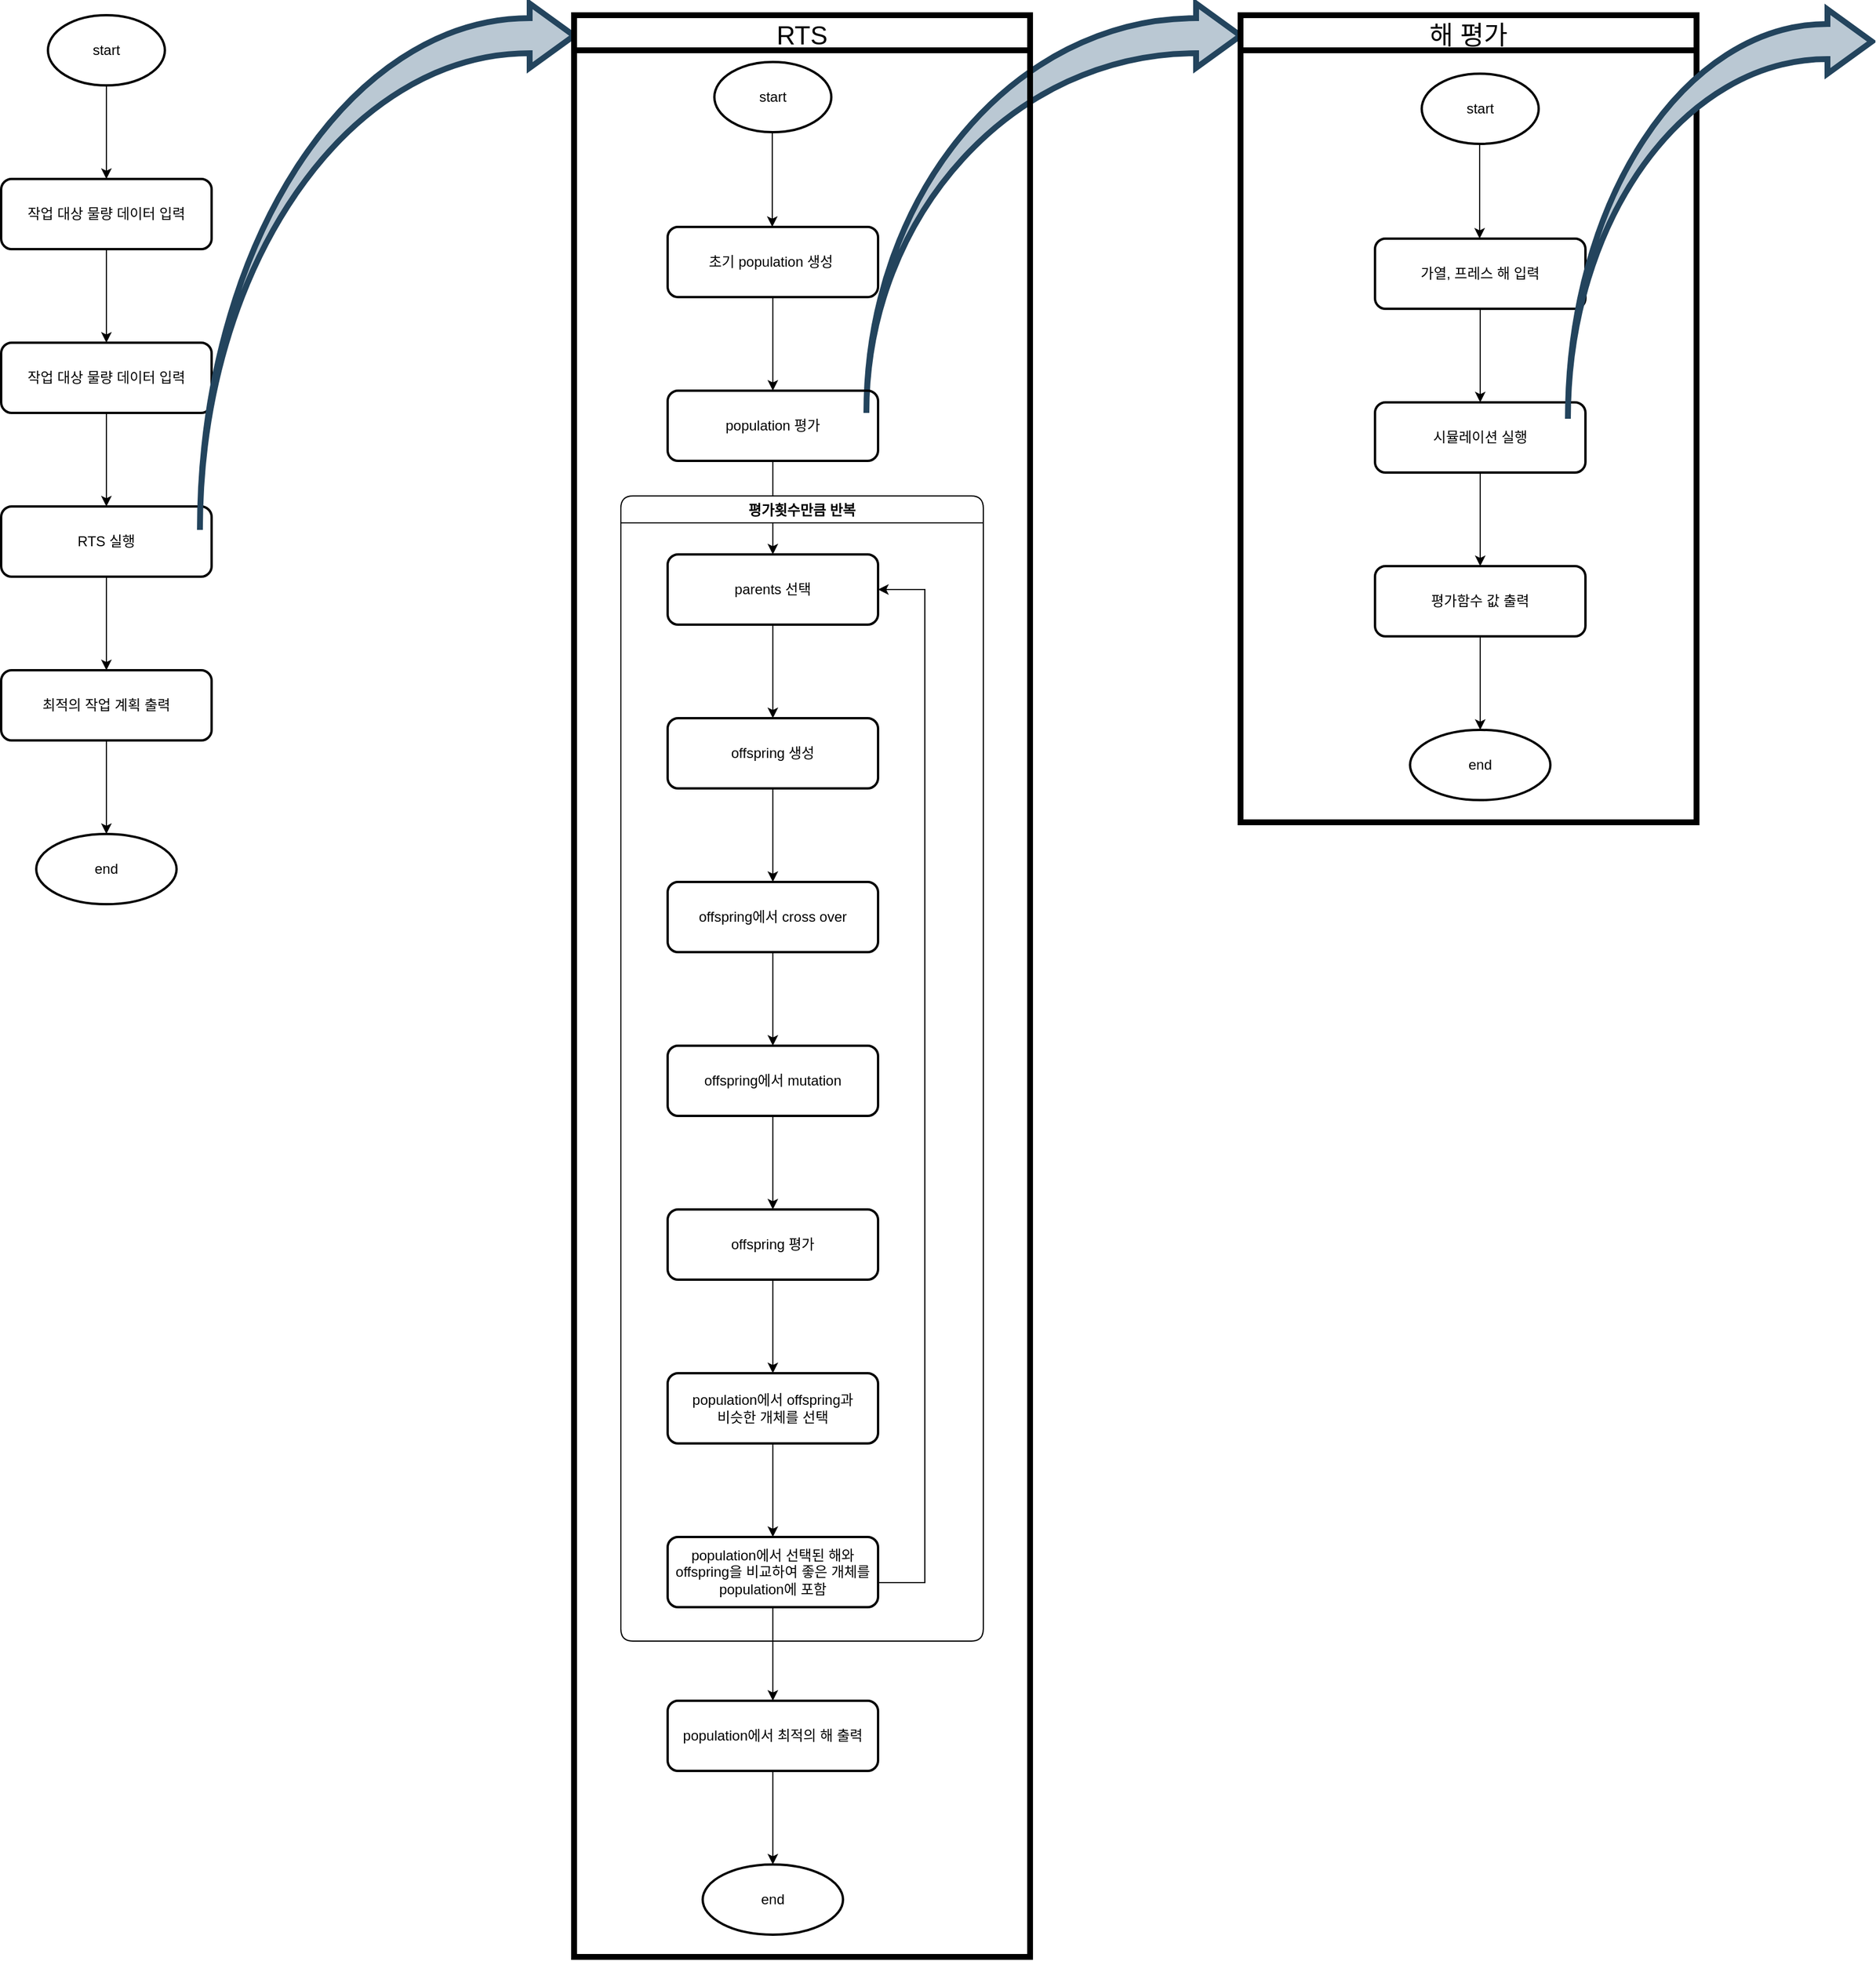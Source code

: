 <mxfile version="15.5.2" type="github">
  <diagram id="fW7LUWNkY5o2Ss0ZAoLt" name="Page-1">
    <mxGraphModel dx="2243" dy="1117" grid="1" gridSize="10" guides="1" tooltips="1" connect="1" arrows="1" fold="1" page="1" pageScale="1" pageWidth="827" pageHeight="1169" math="0" shadow="0">
      <root>
        <mxCell id="0" />
        <mxCell id="1" parent="0" />
        <mxCell id="fRPxh2oKRWq0fPCIgvZK-139" value="" style="edgeStyle=orthogonalEdgeStyle;rounded=0;orthogonalLoop=1;jettySize=auto;html=1;strokeColor=#000000;" parent="1" source="fRPxh2oKRWq0fPCIgvZK-104" target="fRPxh2oKRWq0fPCIgvZK-138" edge="1">
          <mxGeometry relative="1" as="geometry" />
        </mxCell>
        <mxCell id="fRPxh2oKRWq0fPCIgvZK-104" value="start" style="strokeWidth=2;html=1;shape=mxgraph.flowchart.start_1;whiteSpace=wrap;rounded=0;shadow=0;glass=0;sketch=0;fillColor=none;" parent="1" vertex="1">
          <mxGeometry x="70" y="20" width="100" height="60" as="geometry" />
        </mxCell>
        <mxCell id="fRPxh2oKRWq0fPCIgvZK-120" value="" style="edgeStyle=orthogonalEdgeStyle;rounded=0;orthogonalLoop=1;jettySize=auto;html=1;strokeColor=#000000;endArrow=none;" parent="1" edge="1">
          <mxGeometry relative="1" as="geometry">
            <mxPoint x="120" y="320" as="sourcePoint" />
            <mxPoint x="120" y="320" as="targetPoint" />
          </mxGeometry>
        </mxCell>
        <mxCell id="fRPxh2oKRWq0fPCIgvZK-141" value="" style="edgeStyle=orthogonalEdgeStyle;rounded=0;orthogonalLoop=1;jettySize=auto;html=1;strokeColor=#000000;" parent="1" source="fRPxh2oKRWq0fPCIgvZK-138" target="fRPxh2oKRWq0fPCIgvZK-140" edge="1">
          <mxGeometry relative="1" as="geometry" />
        </mxCell>
        <mxCell id="fRPxh2oKRWq0fPCIgvZK-138" value="작업 대상 물량 데이터 입력" style="whiteSpace=wrap;html=1;rounded=1;shadow=0;strokeWidth=2;fillColor=none;glass=0;sketch=0;" parent="1" vertex="1">
          <mxGeometry x="30" y="160" width="180" height="60" as="geometry" />
        </mxCell>
        <mxCell id="v-17-OC-P9FDrguMw_rc-5" value="" style="edgeStyle=orthogonalEdgeStyle;rounded=0;orthogonalLoop=1;jettySize=auto;html=1;" edge="1" parent="1" source="fRPxh2oKRWq0fPCIgvZK-140" target="v-17-OC-P9FDrguMw_rc-4">
          <mxGeometry relative="1" as="geometry" />
        </mxCell>
        <mxCell id="fRPxh2oKRWq0fPCIgvZK-140" value="작업 대상 물량 데이터 입력" style="whiteSpace=wrap;html=1;rounded=1;shadow=0;strokeWidth=2;fillColor=none;glass=0;sketch=0;" parent="1" vertex="1">
          <mxGeometry x="30" y="300" width="180" height="60" as="geometry" />
        </mxCell>
        <mxCell id="v-17-OC-P9FDrguMw_rc-8" value="" style="edgeStyle=orthogonalEdgeStyle;rounded=0;orthogonalLoop=1;jettySize=auto;html=1;" edge="1" parent="1" source="v-17-OC-P9FDrguMw_rc-4" target="v-17-OC-P9FDrguMw_rc-7">
          <mxGeometry relative="1" as="geometry" />
        </mxCell>
        <mxCell id="v-17-OC-P9FDrguMw_rc-4" value="RTS 실행" style="whiteSpace=wrap;html=1;rounded=1;shadow=0;strokeWidth=2;fillColor=none;glass=0;sketch=0;" vertex="1" parent="1">
          <mxGeometry x="30" y="440" width="180" height="60" as="geometry" />
        </mxCell>
        <mxCell id="v-17-OC-P9FDrguMw_rc-10" value="" style="edgeStyle=orthogonalEdgeStyle;rounded=0;orthogonalLoop=1;jettySize=auto;html=1;" edge="1" parent="1" source="v-17-OC-P9FDrguMw_rc-7" target="v-17-OC-P9FDrguMw_rc-9">
          <mxGeometry relative="1" as="geometry" />
        </mxCell>
        <mxCell id="v-17-OC-P9FDrguMw_rc-7" value="최적의 작업 계획 출력" style="whiteSpace=wrap;html=1;rounded=1;shadow=0;strokeWidth=2;fillColor=none;glass=0;sketch=0;" vertex="1" parent="1">
          <mxGeometry x="30" y="580" width="180" height="60" as="geometry" />
        </mxCell>
        <mxCell id="v-17-OC-P9FDrguMw_rc-9" value="end" style="ellipse;whiteSpace=wrap;html=1;rounded=1;shadow=0;strokeWidth=2;fillColor=none;glass=0;sketch=0;" vertex="1" parent="1">
          <mxGeometry x="60" y="720" width="120" height="60" as="geometry" />
        </mxCell>
        <mxCell id="v-17-OC-P9FDrguMw_rc-53" value="" style="html=1;shadow=0;dashed=0;align=center;verticalAlign=middle;shape=mxgraph.arrows2.jumpInArrow;dy=15;dx=38;arrowHead=55;rounded=1;strokeWidth=5;fillColor=#bac8d3;strokeColor=#23445d;" vertex="1" parent="1">
          <mxGeometry x="200" y="10" width="320" height="450" as="geometry" />
        </mxCell>
        <mxCell id="v-17-OC-P9FDrguMw_rc-68" value="" style="html=1;shadow=0;dashed=0;align=center;verticalAlign=middle;shape=mxgraph.arrows2.jumpInArrow;dy=15;dx=38;arrowHead=55;rounded=1;strokeWidth=5;fillColor=#bac8d3;strokeColor=#23445d;" vertex="1" parent="1">
          <mxGeometry x="770" y="10" width="320" height="350" as="geometry" />
        </mxCell>
        <mxCell id="v-17-OC-P9FDrguMw_rc-54" value="start" style="strokeWidth=2;html=1;shape=mxgraph.flowchart.start_1;whiteSpace=wrap;rounded=0;shadow=0;glass=0;sketch=0;fillColor=none;" vertex="1" parent="1">
          <mxGeometry x="1245" y="70" width="100" height="60" as="geometry" />
        </mxCell>
        <mxCell id="v-17-OC-P9FDrguMw_rc-59" value="" style="edgeStyle=orthogonalEdgeStyle;rounded=0;orthogonalLoop=1;jettySize=auto;html=1;strokeColor=#000000;" edge="1" parent="1">
          <mxGeometry x="1100" y="60" as="geometry">
            <mxPoint x="1294.5" y="131" as="sourcePoint" />
            <mxPoint x="1294.5" y="211" as="targetPoint" />
            <Array as="points">
              <mxPoint x="1295" y="180" />
              <mxPoint x="1295" y="180" />
            </Array>
          </mxGeometry>
        </mxCell>
        <mxCell id="v-17-OC-P9FDrguMw_rc-60" value="가열, 프레스 해 입력" style="whiteSpace=wrap;html=1;rounded=1;shadow=0;strokeWidth=2;fillColor=none;glass=0;sketch=0;" vertex="1" parent="1">
          <mxGeometry x="1205" y="211" width="180" height="60" as="geometry" />
        </mxCell>
        <mxCell id="v-17-OC-P9FDrguMw_rc-61" value="시뮬레이션 실행" style="whiteSpace=wrap;html=1;rounded=1;shadow=0;strokeWidth=2;fillColor=none;glass=0;sketch=0;" vertex="1" parent="1">
          <mxGeometry x="1205" y="351" width="180" height="60" as="geometry" />
        </mxCell>
        <mxCell id="v-17-OC-P9FDrguMw_rc-62" value="" style="edgeStyle=orthogonalEdgeStyle;rounded=0;orthogonalLoop=1;jettySize=auto;html=1;shadow=0;" edge="1" parent="1" source="v-17-OC-P9FDrguMw_rc-60" target="v-17-OC-P9FDrguMw_rc-61">
          <mxGeometry x="1100" y="60" as="geometry" />
        </mxCell>
        <mxCell id="v-17-OC-P9FDrguMw_rc-63" value="평가함수 값 출력" style="whiteSpace=wrap;html=1;rounded=1;shadow=0;strokeWidth=2;fillColor=none;glass=0;sketch=0;" vertex="1" parent="1">
          <mxGeometry x="1205" y="491" width="180" height="60" as="geometry" />
        </mxCell>
        <mxCell id="v-17-OC-P9FDrguMw_rc-64" value="" style="edgeStyle=orthogonalEdgeStyle;rounded=0;orthogonalLoop=1;jettySize=auto;html=1;shadow=0;" edge="1" parent="1" source="v-17-OC-P9FDrguMw_rc-61" target="v-17-OC-P9FDrguMw_rc-63">
          <mxGeometry x="1100" y="60" as="geometry" />
        </mxCell>
        <mxCell id="v-17-OC-P9FDrguMw_rc-65" value="end" style="ellipse;whiteSpace=wrap;html=1;rounded=1;shadow=0;strokeWidth=2;fillColor=none;glass=0;sketch=0;" vertex="1" parent="1">
          <mxGeometry x="1235" y="631" width="120" height="60" as="geometry" />
        </mxCell>
        <mxCell id="v-17-OC-P9FDrguMw_rc-66" value="" style="edgeStyle=orthogonalEdgeStyle;rounded=0;orthogonalLoop=1;jettySize=auto;html=1;shadow=0;" edge="1" parent="1" source="v-17-OC-P9FDrguMw_rc-63" target="v-17-OC-P9FDrguMw_rc-65">
          <mxGeometry x="1100" y="60" as="geometry" />
        </mxCell>
        <mxCell id="v-17-OC-P9FDrguMw_rc-80" value="해 평가" style="swimlane;fontStyle=0;childLayout=stackLayout;horizontal=1;startSize=30;horizontalStack=0;resizeParent=1;resizeParentMax=0;resizeLast=0;collapsible=1;marginBottom=0;align=center;fontSize=22;rounded=0;strokeWidth=5;swimlaneLine=1;" vertex="1" parent="1">
          <mxGeometry x="1090" y="20" width="390" height="690" as="geometry" />
        </mxCell>
        <mxCell id="v-17-OC-P9FDrguMw_rc-81" value="" style="html=1;shadow=0;dashed=0;align=center;verticalAlign=middle;shape=mxgraph.arrows2.jumpInArrow;dy=15;dx=38;arrowHead=55;rounded=1;strokeWidth=5;fillColor=#bac8d3;strokeColor=#23445d;" vertex="1" parent="1">
          <mxGeometry x="1370" y="15" width="260" height="350" as="geometry" />
        </mxCell>
        <mxCell id="v-17-OC-P9FDrguMw_rc-82" value="" style="group;strokeWidth=2;" vertex="1" connectable="0" parent="1">
          <mxGeometry x="520" y="20" width="390" height="1660" as="geometry" />
        </mxCell>
        <mxCell id="v-17-OC-P9FDrguMw_rc-75" value="RTS" style="swimlane;fontStyle=0;childLayout=stackLayout;horizontal=1;startSize=30;horizontalStack=0;resizeParent=1;resizeParentMax=0;resizeLast=0;collapsible=1;marginBottom=0;align=center;fontSize=22;rounded=0;strokeWidth=5;swimlaneLine=1;" vertex="1" parent="v-17-OC-P9FDrguMw_rc-82">
          <mxGeometry width="390" height="1660" as="geometry" />
        </mxCell>
        <mxCell id="v-17-OC-P9FDrguMw_rc-34" value="" style="edgeStyle=orthogonalEdgeStyle;rounded=0;orthogonalLoop=1;jettySize=auto;html=1;shadow=0;" edge="1" parent="v-17-OC-P9FDrguMw_rc-82" source="v-17-OC-P9FDrguMw_rc-14">
          <mxGeometry y="30" as="geometry">
            <mxPoint x="170" y="431" as="targetPoint" />
          </mxGeometry>
        </mxCell>
        <mxCell id="v-17-OC-P9FDrguMw_rc-14" value="population 평가" style="whiteSpace=wrap;html=1;rounded=1;shadow=0;strokeWidth=2;fillColor=none;glass=0;sketch=0;" vertex="1" parent="v-17-OC-P9FDrguMw_rc-82">
          <mxGeometry x="80" y="321" width="180" height="60" as="geometry" />
        </mxCell>
        <mxCell id="v-17-OC-P9FDrguMw_rc-16" value="parents 선택" style="whiteSpace=wrap;html=1;rounded=1;shadow=0;strokeWidth=2;fillColor=none;glass=0;sketch=0;" vertex="1" parent="v-17-OC-P9FDrguMw_rc-82">
          <mxGeometry x="80" y="461" width="180" height="60" as="geometry" />
        </mxCell>
        <mxCell id="v-17-OC-P9FDrguMw_rc-17" value="" style="edgeStyle=orthogonalEdgeStyle;rounded=0;orthogonalLoop=1;jettySize=auto;html=1;" edge="1" parent="v-17-OC-P9FDrguMw_rc-82" source="v-17-OC-P9FDrguMw_rc-14" target="v-17-OC-P9FDrguMw_rc-16">
          <mxGeometry y="30" as="geometry" />
        </mxCell>
        <mxCell id="v-17-OC-P9FDrguMw_rc-20" value="offspring 생성" style="whiteSpace=wrap;html=1;rounded=1;shadow=0;strokeWidth=2;fillColor=none;glass=0;sketch=0;" vertex="1" parent="v-17-OC-P9FDrguMw_rc-82">
          <mxGeometry x="80" y="601" width="180" height="60" as="geometry" />
        </mxCell>
        <mxCell id="v-17-OC-P9FDrguMw_rc-21" value="" style="edgeStyle=orthogonalEdgeStyle;rounded=0;orthogonalLoop=1;jettySize=auto;html=1;" edge="1" parent="v-17-OC-P9FDrguMw_rc-82" source="v-17-OC-P9FDrguMw_rc-16" target="v-17-OC-P9FDrguMw_rc-20">
          <mxGeometry y="30" as="geometry" />
        </mxCell>
        <mxCell id="v-17-OC-P9FDrguMw_rc-22" value="offspring에서 cross over" style="whiteSpace=wrap;html=1;rounded=1;shadow=0;strokeWidth=2;fillColor=none;glass=0;sketch=0;" vertex="1" parent="v-17-OC-P9FDrguMw_rc-82">
          <mxGeometry x="80" y="741" width="180" height="60" as="geometry" />
        </mxCell>
        <mxCell id="v-17-OC-P9FDrguMw_rc-23" value="" style="edgeStyle=orthogonalEdgeStyle;rounded=0;orthogonalLoop=1;jettySize=auto;html=1;" edge="1" parent="v-17-OC-P9FDrguMw_rc-82" source="v-17-OC-P9FDrguMw_rc-20" target="v-17-OC-P9FDrguMw_rc-22">
          <mxGeometry y="30" as="geometry" />
        </mxCell>
        <mxCell id="v-17-OC-P9FDrguMw_rc-24" value="offspring에서 mutation" style="whiteSpace=wrap;html=1;rounded=1;shadow=0;strokeWidth=2;fillColor=none;glass=0;sketch=0;" vertex="1" parent="v-17-OC-P9FDrguMw_rc-82">
          <mxGeometry x="80" y="881" width="180" height="60" as="geometry" />
        </mxCell>
        <mxCell id="v-17-OC-P9FDrguMw_rc-25" value="" style="edgeStyle=orthogonalEdgeStyle;rounded=0;orthogonalLoop=1;jettySize=auto;html=1;" edge="1" parent="v-17-OC-P9FDrguMw_rc-82" source="v-17-OC-P9FDrguMw_rc-22" target="v-17-OC-P9FDrguMw_rc-24">
          <mxGeometry y="30" as="geometry" />
        </mxCell>
        <mxCell id="v-17-OC-P9FDrguMw_rc-32" value="" style="edgeStyle=orthogonalEdgeStyle;rounded=0;orthogonalLoop=1;jettySize=auto;html=1;entryX=1;entryY=0.5;entryDx=0;entryDy=0;shadow=0;exitX=1;exitY=0.75;exitDx=0;exitDy=0;" edge="1" parent="v-17-OC-P9FDrguMw_rc-82" source="v-17-OC-P9FDrguMw_rc-41" target="v-17-OC-P9FDrguMw_rc-16">
          <mxGeometry y="30" as="geometry">
            <mxPoint x="300" y="491" as="targetPoint" />
            <Array as="points">
              <mxPoint x="260" y="1340" />
              <mxPoint x="300" y="1340" />
              <mxPoint x="300" y="491" />
            </Array>
          </mxGeometry>
        </mxCell>
        <mxCell id="v-17-OC-P9FDrguMw_rc-26" value="offspring 평가" style="whiteSpace=wrap;html=1;rounded=1;shadow=0;strokeWidth=2;fillColor=none;glass=0;sketch=0;" vertex="1" parent="v-17-OC-P9FDrguMw_rc-82">
          <mxGeometry x="80" y="1021" width="180" height="60" as="geometry" />
        </mxCell>
        <mxCell id="v-17-OC-P9FDrguMw_rc-27" value="" style="edgeStyle=orthogonalEdgeStyle;rounded=0;orthogonalLoop=1;jettySize=auto;html=1;" edge="1" parent="v-17-OC-P9FDrguMw_rc-82" source="v-17-OC-P9FDrguMw_rc-24" target="v-17-OC-P9FDrguMw_rc-26">
          <mxGeometry y="30" as="geometry" />
        </mxCell>
        <mxCell id="v-17-OC-P9FDrguMw_rc-28" value="평가횟수만큼 반복" style="swimlane;rounded=1;" vertex="1" parent="v-17-OC-P9FDrguMw_rc-82">
          <mxGeometry x="40" y="411" width="310" height="979" as="geometry" />
        </mxCell>
        <mxCell id="v-17-OC-P9FDrguMw_rc-29" value="population에서 offspring과&lt;br&gt;비슷한 개체를 선택" style="whiteSpace=wrap;html=1;rounded=1;shadow=0;strokeWidth=2;fillColor=none;glass=0;sketch=0;" vertex="1" parent="v-17-OC-P9FDrguMw_rc-82">
          <mxGeometry x="80" y="1161" width="180" height="60" as="geometry" />
        </mxCell>
        <mxCell id="v-17-OC-P9FDrguMw_rc-30" value="" style="edgeStyle=orthogonalEdgeStyle;rounded=0;orthogonalLoop=1;jettySize=auto;html=1;" edge="1" parent="v-17-OC-P9FDrguMw_rc-82" source="v-17-OC-P9FDrguMw_rc-26" target="v-17-OC-P9FDrguMw_rc-29">
          <mxGeometry y="30" as="geometry" />
        </mxCell>
        <mxCell id="v-17-OC-P9FDrguMw_rc-35" value="초기 population 생성&amp;nbsp;" style="whiteSpace=wrap;html=1;rounded=1;shadow=0;strokeWidth=2;fillColor=none;glass=0;sketch=0;" vertex="1" parent="v-17-OC-P9FDrguMw_rc-82">
          <mxGeometry x="80" y="181" width="180" height="60" as="geometry" />
        </mxCell>
        <mxCell id="v-17-OC-P9FDrguMw_rc-36" value="" style="edgeStyle=orthogonalEdgeStyle;rounded=0;orthogonalLoop=1;jettySize=auto;html=1;shadow=0;" edge="1" parent="v-17-OC-P9FDrguMw_rc-82" source="v-17-OC-P9FDrguMw_rc-35" target="v-17-OC-P9FDrguMw_rc-14">
          <mxGeometry y="30" as="geometry" />
        </mxCell>
        <mxCell id="v-17-OC-P9FDrguMw_rc-41" value="population에서 선택된 해와 offspring을 비교하여 좋은 개체를 population에 포함" style="whiteSpace=wrap;html=1;rounded=1;shadow=0;strokeWidth=2;fillColor=none;glass=0;sketch=0;" vertex="1" parent="v-17-OC-P9FDrguMw_rc-82">
          <mxGeometry x="80" y="1301" width="180" height="60" as="geometry" />
        </mxCell>
        <mxCell id="v-17-OC-P9FDrguMw_rc-42" value="" style="edgeStyle=orthogonalEdgeStyle;rounded=0;orthogonalLoop=1;jettySize=auto;html=1;shadow=0;" edge="1" parent="v-17-OC-P9FDrguMw_rc-82" source="v-17-OC-P9FDrguMw_rc-29" target="v-17-OC-P9FDrguMw_rc-41">
          <mxGeometry y="30" as="geometry" />
        </mxCell>
        <mxCell id="v-17-OC-P9FDrguMw_rc-44" value="population에서 최적의 해 출력" style="whiteSpace=wrap;html=1;rounded=1;shadow=0;strokeWidth=2;fillColor=none;glass=0;sketch=0;" vertex="1" parent="v-17-OC-P9FDrguMw_rc-82">
          <mxGeometry x="80" y="1441" width="180" height="60" as="geometry" />
        </mxCell>
        <mxCell id="v-17-OC-P9FDrguMw_rc-45" value="" style="edgeStyle=orthogonalEdgeStyle;rounded=0;orthogonalLoop=1;jettySize=auto;html=1;shadow=0;" edge="1" parent="v-17-OC-P9FDrguMw_rc-82" source="v-17-OC-P9FDrguMw_rc-41" target="v-17-OC-P9FDrguMw_rc-44">
          <mxGeometry y="30" as="geometry" />
        </mxCell>
        <mxCell id="v-17-OC-P9FDrguMw_rc-46" value="end" style="ellipse;whiteSpace=wrap;html=1;rounded=1;shadow=0;strokeWidth=2;fillColor=none;glass=0;sketch=0;" vertex="1" parent="v-17-OC-P9FDrguMw_rc-82">
          <mxGeometry x="110" y="1581" width="120" height="60" as="geometry" />
        </mxCell>
        <mxCell id="v-17-OC-P9FDrguMw_rc-47" value="" style="edgeStyle=orthogonalEdgeStyle;rounded=0;orthogonalLoop=1;jettySize=auto;html=1;shadow=0;" edge="1" parent="v-17-OC-P9FDrguMw_rc-82" source="v-17-OC-P9FDrguMw_rc-44" target="v-17-OC-P9FDrguMw_rc-46">
          <mxGeometry y="30" as="geometry" />
        </mxCell>
        <mxCell id="v-17-OC-P9FDrguMw_rc-48" value="start" style="strokeWidth=2;html=1;shape=mxgraph.flowchart.start_1;whiteSpace=wrap;rounded=0;shadow=0;glass=0;sketch=0;fillColor=none;" vertex="1" parent="v-17-OC-P9FDrguMw_rc-82">
          <mxGeometry x="120" y="40" width="100" height="60" as="geometry" />
        </mxCell>
        <mxCell id="v-17-OC-P9FDrguMw_rc-50" value="" style="edgeStyle=orthogonalEdgeStyle;rounded=0;orthogonalLoop=1;jettySize=auto;html=1;strokeColor=#000000;" edge="1" parent="v-17-OC-P9FDrguMw_rc-82">
          <mxGeometry y="30" as="geometry">
            <mxPoint x="169.5" y="101" as="sourcePoint" />
            <mxPoint x="169.5" y="181" as="targetPoint" />
          </mxGeometry>
        </mxCell>
      </root>
    </mxGraphModel>
  </diagram>
</mxfile>
